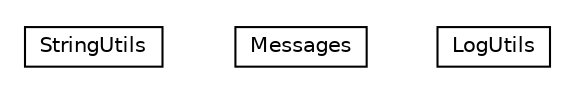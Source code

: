 #!/usr/local/bin/dot
#
# Class diagram 
# Generated by UMLGraph version R5_6-24-gf6e263 (http://www.umlgraph.org/)
#

digraph G {
	edge [fontname="Helvetica",fontsize=10,labelfontname="Helvetica",labelfontsize=10];
	node [fontname="Helvetica",fontsize=10,shape=plaintext];
	nodesep=0.25;
	ranksep=0.5;
	// org.universAAL.middleware.container.utils.StringUtils
	c34739 [label=<<table title="org.universAAL.middleware.container.utils.StringUtils" border="0" cellborder="1" cellspacing="0" cellpadding="2" port="p" href="./StringUtils.html">
		<tr><td><table border="0" cellspacing="0" cellpadding="1">
<tr><td align="center" balign="center"> StringUtils </td></tr>
		</table></td></tr>
		</table>>, URL="./StringUtils.html", fontname="Helvetica", fontcolor="black", fontsize=10.0];
	// org.universAAL.middleware.container.utils.Messages
	c34740 [label=<<table title="org.universAAL.middleware.container.utils.Messages" border="0" cellborder="1" cellspacing="0" cellpadding="2" port="p" href="./Messages.html">
		<tr><td><table border="0" cellspacing="0" cellpadding="1">
<tr><td align="center" balign="center"> Messages </td></tr>
		</table></td></tr>
		</table>>, URL="./Messages.html", fontname="Helvetica", fontcolor="black", fontsize=10.0];
	// org.universAAL.middleware.container.utils.LogUtils
	c34741 [label=<<table title="org.universAAL.middleware.container.utils.LogUtils" border="0" cellborder="1" cellspacing="0" cellpadding="2" port="p" href="./LogUtils.html">
		<tr><td><table border="0" cellspacing="0" cellpadding="1">
<tr><td align="center" balign="center"> LogUtils </td></tr>
		</table></td></tr>
		</table>>, URL="./LogUtils.html", fontname="Helvetica", fontcolor="black", fontsize=10.0];
}

